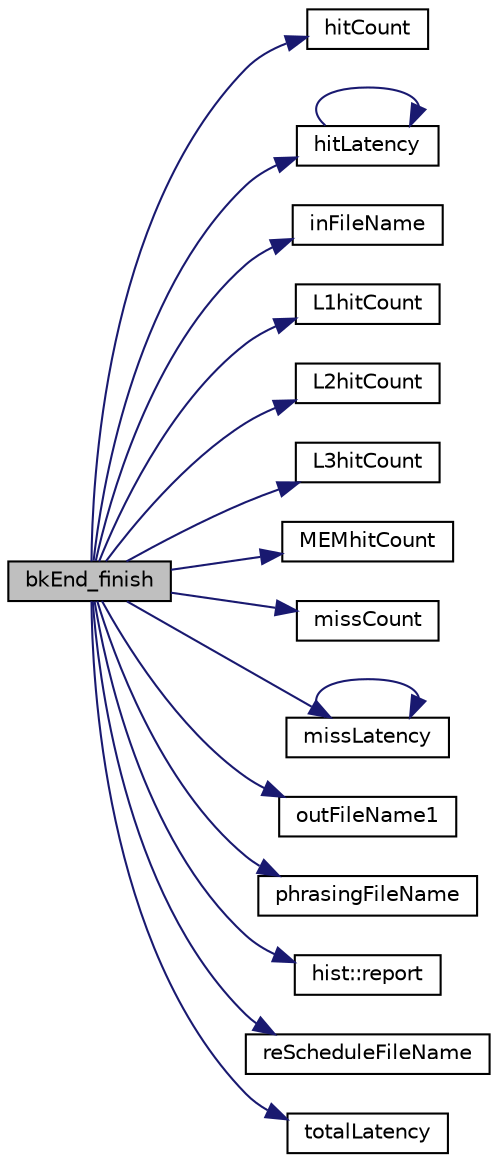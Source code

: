 digraph G
{
  edge [fontname="Helvetica",fontsize="10",labelfontname="Helvetica",labelfontsize="10"];
  node [fontname="Helvetica",fontsize="10",shape=record];
  rankdir=LR;
  Node1 [label="bkEnd_finish",height=0.2,width=0.4,color="black", fillcolor="grey75", style="filled" fontcolor="black"];
  Node1 -> Node2 [color="midnightblue",fontsize="10",style="solid",fontname="Helvetica"];
  Node2 [label="hitCount",height=0.2,width=0.4,color="black", fillcolor="white", style="filled",URL="$latency_8cpp.html#a6c69913a7afd8abaf58cd16339f046b5"];
  Node1 -> Node3 [color="midnightblue",fontsize="10",style="solid",fontname="Helvetica"];
  Node3 [label="hitLatency",height=0.2,width=0.4,color="black", fillcolor="white", style="filled",URL="$latency_8cpp.html#a80ed63139b2bc6c0549c9a133e9c41aa"];
  Node3 -> Node3 [color="midnightblue",fontsize="10",style="solid",fontname="Helvetica"];
  Node1 -> Node4 [color="midnightblue",fontsize="10",style="solid",fontname="Helvetica"];
  Node4 [label="inFileName",height=0.2,width=0.4,color="black", fillcolor="white", style="filled",URL="$bkEnd_8cpp.html#a4bdab479a34b2695251fda1824813fbc"];
  Node1 -> Node5 [color="midnightblue",fontsize="10",style="solid",fontname="Helvetica"];
  Node5 [label="L1hitCount",height=0.2,width=0.4,color="black", fillcolor="white", style="filled",URL="$latency_8cpp.html#a29e02607afb06c9bfd12b3d92bbe3bf7"];
  Node1 -> Node6 [color="midnightblue",fontsize="10",style="solid",fontname="Helvetica"];
  Node6 [label="L2hitCount",height=0.2,width=0.4,color="black", fillcolor="white", style="filled",URL="$latency_8cpp.html#a16e62b1ebbfa0478d2719d9762edca32"];
  Node1 -> Node7 [color="midnightblue",fontsize="10",style="solid",fontname="Helvetica"];
  Node7 [label="L3hitCount",height=0.2,width=0.4,color="black", fillcolor="white", style="filled",URL="$latency_8cpp.html#a99e1cafb791f5b031f7ef4ef684f12d9"];
  Node1 -> Node8 [color="midnightblue",fontsize="10",style="solid",fontname="Helvetica"];
  Node8 [label="MEMhitCount",height=0.2,width=0.4,color="black", fillcolor="white", style="filled",URL="$latency_8cpp.html#af4f25038ca2a69181aef3c934f8aec10"];
  Node1 -> Node9 [color="midnightblue",fontsize="10",style="solid",fontname="Helvetica"];
  Node9 [label="missCount",height=0.2,width=0.4,color="black", fillcolor="white", style="filled",URL="$latency_8cpp.html#a1be97bc9cf68b3b46b080a590d83622a"];
  Node1 -> Node10 [color="midnightblue",fontsize="10",style="solid",fontname="Helvetica"];
  Node10 [label="missLatency",height=0.2,width=0.4,color="black", fillcolor="white", style="filled",URL="$latency_8cpp.html#a410a7338919589b71f5bb6227dd5cea0"];
  Node10 -> Node10 [color="midnightblue",fontsize="10",style="solid",fontname="Helvetica"];
  Node1 -> Node11 [color="midnightblue",fontsize="10",style="solid",fontname="Helvetica"];
  Node11 [label="outFileName1",height=0.2,width=0.4,color="black", fillcolor="white", style="filled",URL="$bkEnd_8cpp.html#a4cf2d67fd505b560c46cfc3386bdab9a"];
  Node1 -> Node12 [color="midnightblue",fontsize="10",style="solid",fontname="Helvetica"];
  Node12 [label="phrasingFileName",height=0.2,width=0.4,color="black", fillcolor="white", style="filled",URL="$bkEnd_8cpp.html#a263d48d5587cc05b4b3c9fe77bf86fe8"];
  Node1 -> Node13 [color="midnightblue",fontsize="10",style="solid",fontname="Helvetica"];
  Node13 [label="hist::report",height=0.2,width=0.4,color="black", fillcolor="white", style="filled",URL="$classhist.html#a3db06ab39b05f5b95d49f3e3ef9bda74"];
  Node1 -> Node14 [color="midnightblue",fontsize="10",style="solid",fontname="Helvetica"];
  Node14 [label="reScheduleFileName",height=0.2,width=0.4,color="black", fillcolor="white", style="filled",URL="$bkEnd_8cpp.html#a8a7960f44b590e5ca0e8cc8273f64dd4"];
  Node1 -> Node15 [color="midnightblue",fontsize="10",style="solid",fontname="Helvetica"];
  Node15 [label="totalLatency",height=0.2,width=0.4,color="black", fillcolor="white", style="filled",URL="$latency_8cpp.html#a422041125c06ee0e58134360d80e55aa"];
}
